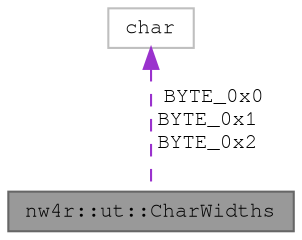 digraph "nw4r::ut::CharWidths"
{
 // LATEX_PDF_SIZE
  bgcolor="transparent";
  edge [fontname=FreeMono,fontsize=10,labelfontname=FreeMono,labelfontsize=10];
  node [fontname=FreeMono,fontsize=10,shape=box,height=0.2,width=0.4];
  Node1 [label="nw4r::ut::CharWidths",height=0.2,width=0.4,color="gray40", fillcolor="grey60", style="filled", fontcolor="black",tooltip=" "];
  Node2 -> Node1 [dir="back",color="darkorchid3",style="dashed",label=" BYTE_0x0\nBYTE_0x1\nBYTE_0x2" ];
  Node2 [label="char",height=0.2,width=0.4,color="grey75", fillcolor="white", style="filled",tooltip=" "];
}
